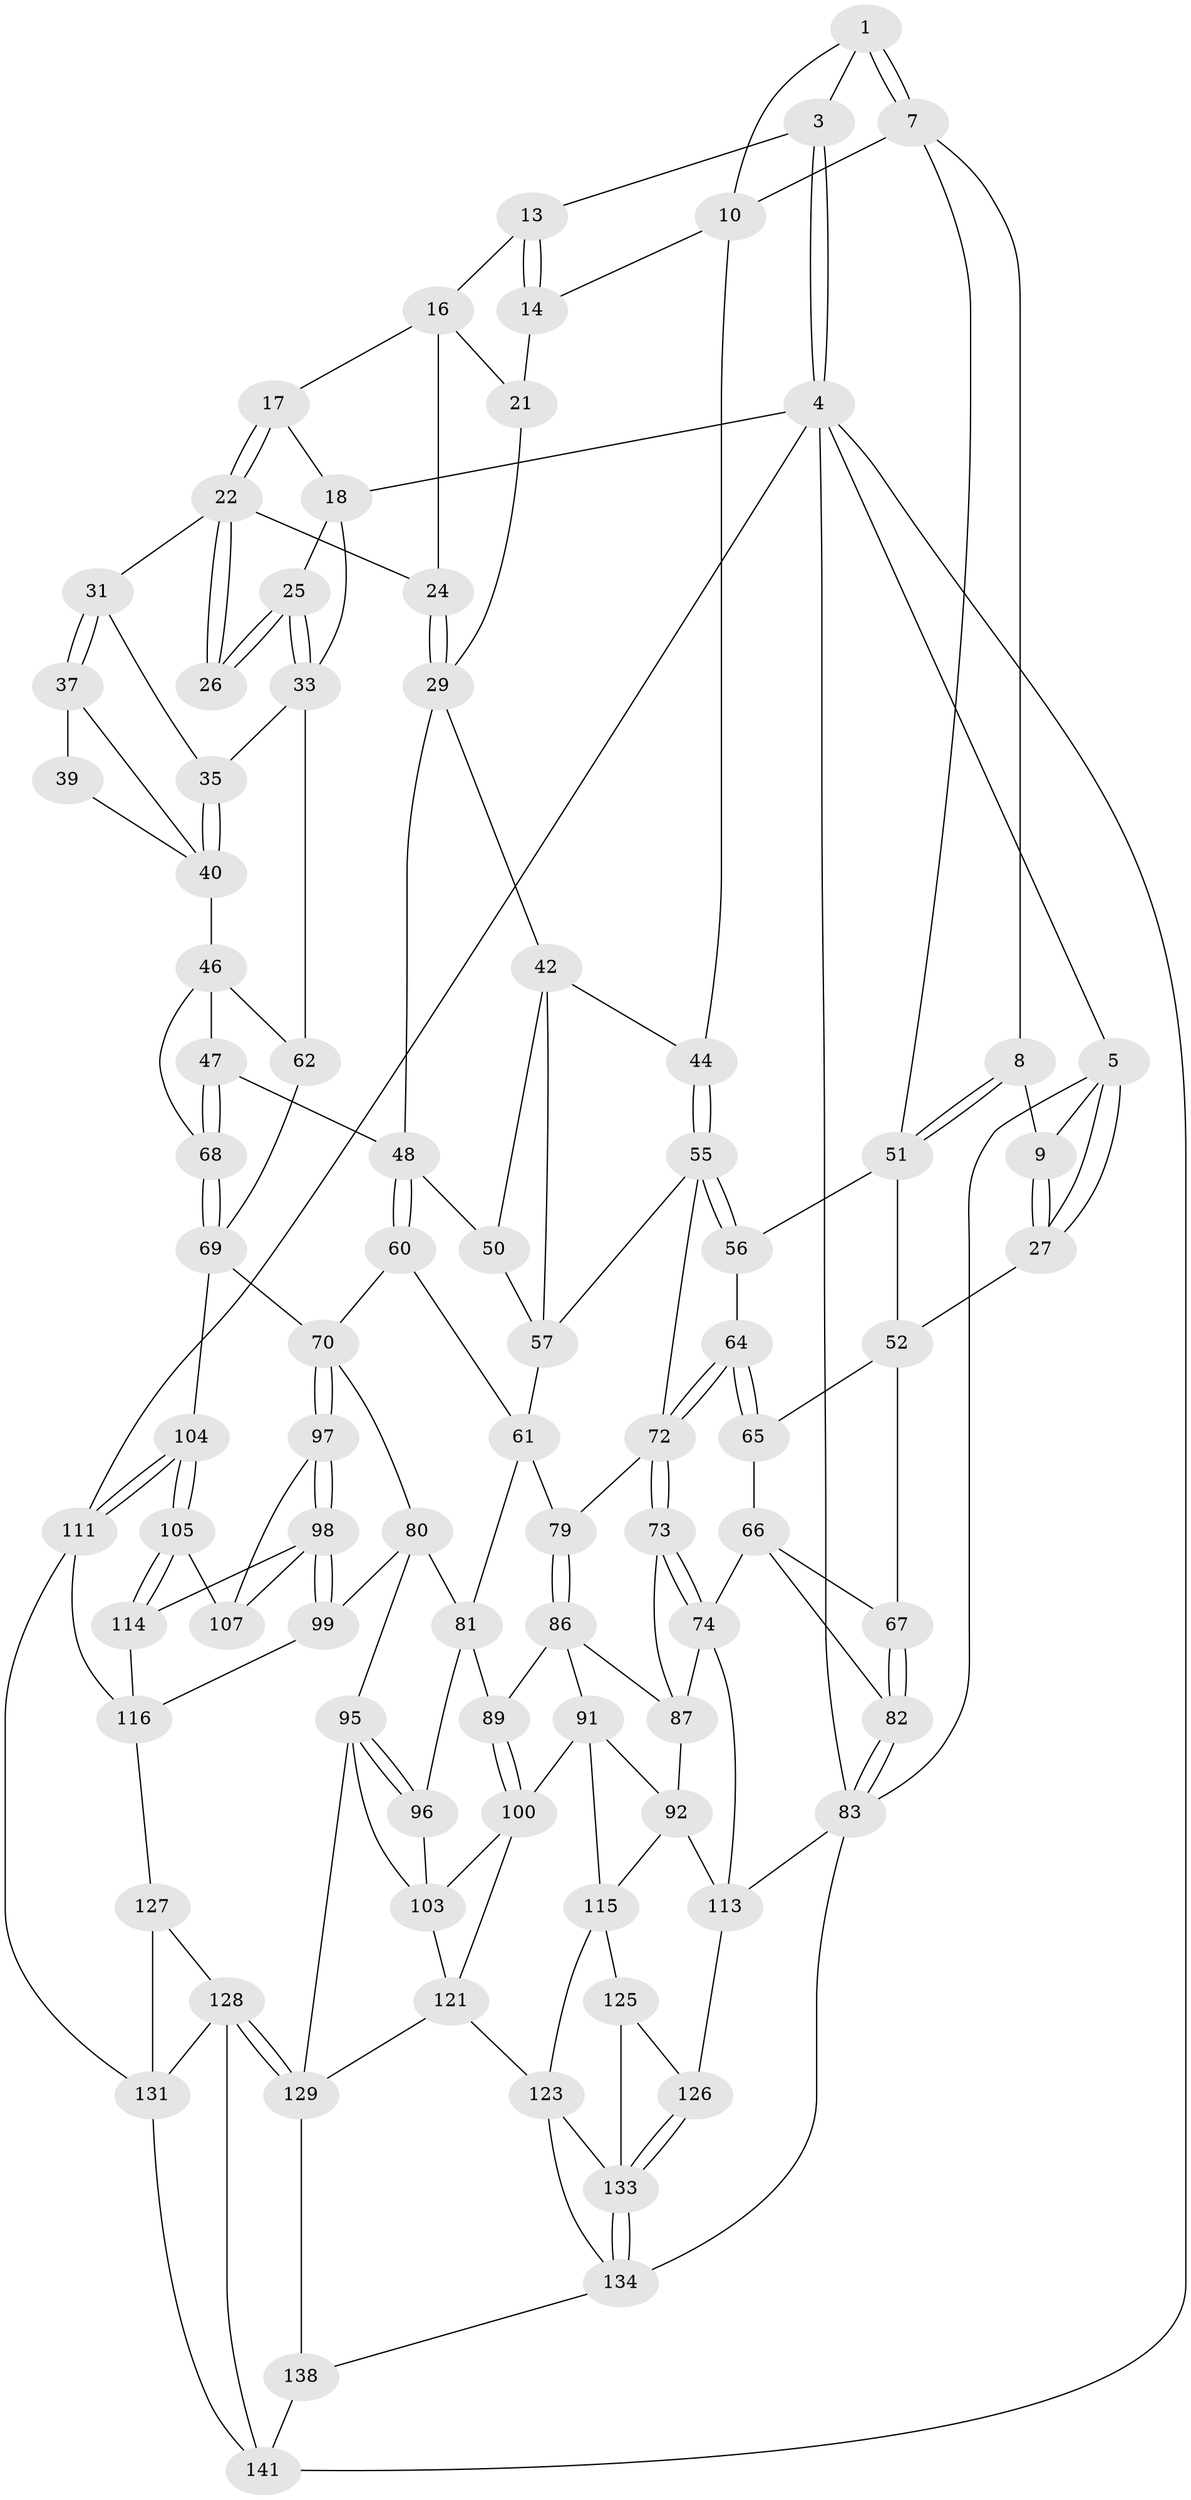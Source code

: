 // original degree distribution, {3: 0.02112676056338028, 4: 0.22535211267605634, 6: 0.22535211267605634, 5: 0.528169014084507}
// Generated by graph-tools (version 1.1) at 2025/42/03/06/25 10:42:33]
// undirected, 87 vertices, 190 edges
graph export_dot {
graph [start="1"]
  node [color=gray90,style=filled];
  1 [pos="+0.24613091271986562+0",super="+2"];
  3 [pos="+0.707507240086291+0"];
  4 [pos="+1+0",super="+110"];
  5 [pos="+0+0",super="+6"];
  7 [pos="+0.1997159373430798+0.21476506798183265",super="+12"];
  8 [pos="+0.1497285550065356+0.20657635174992595"];
  9 [pos="+0.09630606444000049+0.1432164645575735"];
  10 [pos="+0.4139050623043937+0.1867392776009158",super="+11"];
  13 [pos="+0.7168209711460813+0"];
  14 [pos="+0.5133529523586275+0.1395219020974696",super="+15"];
  16 [pos="+0.7608314348602628+0.0276516767873687",super="+20"];
  17 [pos="+0.8073581938943861+0.07223338425093853"];
  18 [pos="+0.8756772725464892+0.07189745437152578",super="+19"];
  21 [pos="+0.665093829636+0.16277949970576047",super="+28"];
  22 [pos="+0.8319130984634023+0.1382072033506295",super="+23"];
  24 [pos="+0.7450698157397754+0.2778573841938399"];
  25 [pos="+1+0.08323672474669862"];
  26 [pos="+1+0.16993926810660806"];
  27 [pos="+0+0"];
  29 [pos="+0.7087036620269789+0.33893228610737497",super="+30"];
  31 [pos="+0.8594197519929769+0.21353716590212918",super="+32"];
  33 [pos="+1+0.0720083092538382",super="+34"];
  35 [pos="+1+0.37332928918662245",super="+36"];
  37 [pos="+0.8761322913863282+0.2793528004694019",super="+38"];
  39 [pos="+0.9536601068407555+0.26409972356482164",super="+41"];
  40 [pos="+1+0.35518058866162794",super="+45"];
  42 [pos="+0.5636870885430708+0.27683809519622826",super="+43"];
  44 [pos="+0.4256044657421285+0.2581726454413444"];
  46 [pos="+0.819833665354448+0.39730545028208814",super="+63"];
  47 [pos="+0.7808646095230661+0.4112130290044536"];
  48 [pos="+0.7279768197827639+0.3961192498452836",super="+49"];
  50 [pos="+0.6226358928411302+0.3597674970359748"];
  51 [pos="+0+0.3230319348469959",super="+54"];
  52 [pos="+0+0.3273698677830785",super="+53"];
  55 [pos="+0.35187140912411935+0.47098850346871546",super="+59"];
  56 [pos="+0.19738647574809368+0.40585746234701964"];
  57 [pos="+0.5251101506632269+0.36684285942836875",super="+58"];
  60 [pos="+0.6759747916178169+0.455407272206932"];
  61 [pos="+0.5513925827908807+0.4818864702010357",super="+78"];
  62 [pos="+1+0.5134169422005849"];
  64 [pos="+0.16423123407433085+0.4536518424671253"];
  65 [pos="+0.059423703367111676+0.4622497222513625"];
  66 [pos="+0.046576210131332896+0.4961114966732711",super="+76"];
  67 [pos="+0+0.44393585932098"];
  68 [pos="+0.8198107651317769+0.5399127307657566"];
  69 [pos="+0.8175188474430132+0.5988499334702498",super="+85"];
  70 [pos="+0.8096218401770369+0.6108995895990678",super="+71"];
  72 [pos="+0.15987875210656197+0.5813123576753171",super="+77"];
  73 [pos="+0.15500263881094598+0.59563025399244"];
  74 [pos="+0.13892285477441815+0.6253416754442527",super="+75"];
  79 [pos="+0.38727143375973766+0.532492215608952"];
  80 [pos="+0.6479426598935857+0.615625624029628",super="+94"];
  81 [pos="+0.5647610290065018+0.5958271679253653",super="+88"];
  82 [pos="+0+0.7553611866658082"];
  83 [pos="+0+1",super="+84"];
  86 [pos="+0.3847944893141053+0.5431154260543898",super="+90"];
  87 [pos="+0.28578561041192535+0.5840789947078291",super="+93"];
  89 [pos="+0.5071905236379097+0.6577034637373469"];
  91 [pos="+0.35836091122081354+0.6918025847009192",super="+102"];
  92 [pos="+0.25036440228641277+0.7018958770847652",super="+112"];
  95 [pos="+0.6262482668267547+0.771153983989261",super="+119"];
  96 [pos="+0.559456727544789+0.7125017008858476"];
  97 [pos="+0.8104274946796071+0.6191375086933819"];
  98 [pos="+0.7910416394011626+0.7200632772502188",super="+109"];
  99 [pos="+0.7284047009649219+0.7720201371023656"];
  100 [pos="+0.4349913202592131+0.7423827520365139",super="+101"];
  103 [pos="+0.4411235939824099+0.7456848314303367",super="+120"];
  104 [pos="+1+0.678370982296072"];
  105 [pos="+1+0.6798190681334685",super="+106"];
  107 [pos="+0.9115782546828952+0.6746629248583802",super="+108"];
  111 [pos="+1+0.782032520298627",super="+130"];
  113 [pos="+0.19456388371721578+0.8156294784082398",super="+118"];
  114 [pos="+0.899189225970077+0.7933142866740103"];
  115 [pos="+0.2755244954608147+0.8240999559869518",super="+124"];
  116 [pos="+0.888415508164294+0.8354742282828085",super="+117"];
  121 [pos="+0.3712396919854193+0.8804422115697923",super="+122"];
  123 [pos="+0.36558450137176113+0.8860453919327145",super="+136"];
  125 [pos="+0.2824887396257864+0.8982838932403421"];
  126 [pos="+0.20595861047147096+0.8842606484604457"];
  127 [pos="+0.7514329303641476+0.8787667511805769"];
  128 [pos="+0.6794850309529048+0.9282164814558084",super="+140"];
  129 [pos="+0.5703395603769401+0.9430818742394292",super="+137"];
  131 [pos="+0.8629488660104097+0.9607201385004593",super="+132"];
  133 [pos="+0.21883872420860737+1",super="+135"];
  134 [pos="+0.12597638731043787+1",super="+139"];
  138 [pos="+0.5189342518821438+1"];
  141 [pos="+0.753460080995574+1",super="+142"];
  1 -- 7;
  1 -- 7;
  1 -- 10;
  1 -- 3;
  3 -- 4;
  3 -- 4;
  3 -- 13;
  4 -- 5;
  4 -- 111;
  4 -- 18;
  4 -- 141;
  4 -- 83;
  5 -- 27;
  5 -- 27;
  5 -- 83;
  5 -- 9;
  7 -- 8;
  7 -- 10;
  7 -- 51;
  8 -- 9;
  8 -- 51;
  8 -- 51;
  9 -- 27;
  9 -- 27;
  10 -- 14;
  10 -- 44;
  13 -- 14;
  13 -- 14;
  13 -- 16;
  14 -- 21 [weight=2];
  16 -- 17;
  16 -- 24;
  16 -- 21;
  17 -- 18;
  17 -- 22;
  17 -- 22;
  18 -- 25;
  18 -- 33;
  21 -- 29;
  22 -- 26;
  22 -- 26;
  22 -- 24;
  22 -- 31;
  24 -- 29;
  24 -- 29;
  25 -- 26;
  25 -- 26;
  25 -- 33;
  25 -- 33;
  27 -- 52;
  29 -- 48;
  29 -- 42;
  31 -- 37;
  31 -- 37;
  31 -- 35;
  33 -- 35;
  33 -- 62;
  35 -- 40;
  35 -- 40;
  37 -- 40;
  37 -- 39 [weight=2];
  39 -- 40;
  40 -- 46;
  42 -- 50;
  42 -- 57;
  42 -- 44;
  44 -- 55;
  44 -- 55;
  46 -- 47;
  46 -- 62;
  46 -- 68;
  47 -- 48;
  47 -- 68;
  47 -- 68;
  48 -- 60;
  48 -- 60;
  48 -- 50;
  50 -- 57;
  51 -- 52;
  51 -- 56;
  52 -- 65;
  52 -- 67;
  55 -- 56;
  55 -- 56;
  55 -- 72;
  55 -- 57;
  56 -- 64;
  57 -- 61;
  60 -- 61;
  60 -- 70;
  61 -- 81;
  61 -- 79;
  62 -- 69;
  64 -- 65;
  64 -- 65;
  64 -- 72;
  64 -- 72;
  65 -- 66;
  66 -- 67;
  66 -- 82;
  66 -- 74;
  67 -- 82;
  67 -- 82;
  68 -- 69;
  68 -- 69;
  69 -- 70;
  69 -- 104;
  70 -- 97;
  70 -- 97;
  70 -- 80;
  72 -- 73;
  72 -- 73;
  72 -- 79;
  73 -- 74;
  73 -- 74;
  73 -- 87;
  74 -- 87;
  74 -- 113;
  79 -- 86;
  79 -- 86;
  80 -- 81;
  80 -- 99;
  80 -- 95;
  81 -- 96;
  81 -- 89;
  82 -- 83;
  82 -- 83;
  83 -- 134;
  83 -- 113;
  86 -- 87;
  86 -- 89;
  86 -- 91;
  87 -- 92;
  89 -- 100;
  89 -- 100;
  91 -- 92;
  91 -- 115;
  91 -- 100;
  92 -- 113;
  92 -- 115;
  95 -- 96;
  95 -- 96;
  95 -- 129;
  95 -- 103;
  96 -- 103;
  97 -- 98;
  97 -- 98;
  97 -- 107;
  98 -- 99;
  98 -- 99;
  98 -- 114;
  98 -- 107;
  99 -- 116;
  100 -- 103;
  100 -- 121;
  103 -- 121;
  104 -- 105;
  104 -- 105;
  104 -- 111;
  104 -- 111;
  105 -- 114;
  105 -- 114;
  105 -- 107 [weight=2];
  111 -- 131;
  111 -- 116;
  113 -- 126;
  114 -- 116;
  115 -- 123;
  115 -- 125;
  116 -- 127;
  121 -- 129;
  121 -- 123;
  123 -- 134;
  123 -- 133;
  125 -- 126;
  125 -- 133;
  126 -- 133;
  126 -- 133;
  127 -- 128;
  127 -- 131;
  128 -- 129;
  128 -- 129;
  128 -- 141;
  128 -- 131;
  129 -- 138;
  131 -- 141;
  133 -- 134;
  133 -- 134;
  134 -- 138;
  138 -- 141;
}
